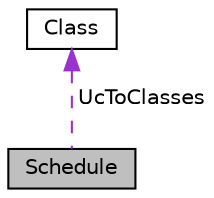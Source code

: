 digraph "Schedule"
{
 // LATEX_PDF_SIZE
  edge [fontname="Helvetica",fontsize="10",labelfontname="Helvetica",labelfontsize="10"];
  node [fontname="Helvetica",fontsize="10",shape=record];
  Node1 [label="Schedule",height=0.2,width=0.4,color="black", fillcolor="grey75", style="filled", fontcolor="black",tooltip="A class to represent the schedule of a class for a course unit."];
  Node2 -> Node1 [dir="back",color="darkorchid3",fontsize="10",style="dashed",label=" UcToClasses" ,fontname="Helvetica"];
  Node2 [label="Class",height=0.2,width=0.4,color="black", fillcolor="white", style="filled",URL="$classClass.html",tooltip="A class to represent a course Class."];
}
